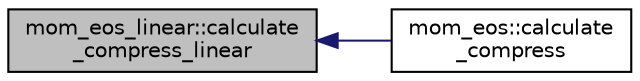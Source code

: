 digraph "mom_eos_linear::calculate_compress_linear"
{
 // INTERACTIVE_SVG=YES
  edge [fontname="Helvetica",fontsize="10",labelfontname="Helvetica",labelfontsize="10"];
  node [fontname="Helvetica",fontsize="10",shape=record];
  rankdir="LR";
  Node1 [label="mom_eos_linear::calculate\l_compress_linear",height=0.2,width=0.4,color="black", fillcolor="grey75", style="filled", fontcolor="black"];
  Node1 -> Node2 [dir="back",color="midnightblue",fontsize="10",style="solid",fontname="Helvetica"];
  Node2 [label="mom_eos::calculate\l_compress",height=0.2,width=0.4,color="black", fillcolor="white", style="filled",URL="$namespacemom__eos.html#a14a3add75346358ce7d31d3b841a750d",tooltip="Calls the appropriate subroutine to calculate the density and compressibility for 1-D array inputs..."];
}
